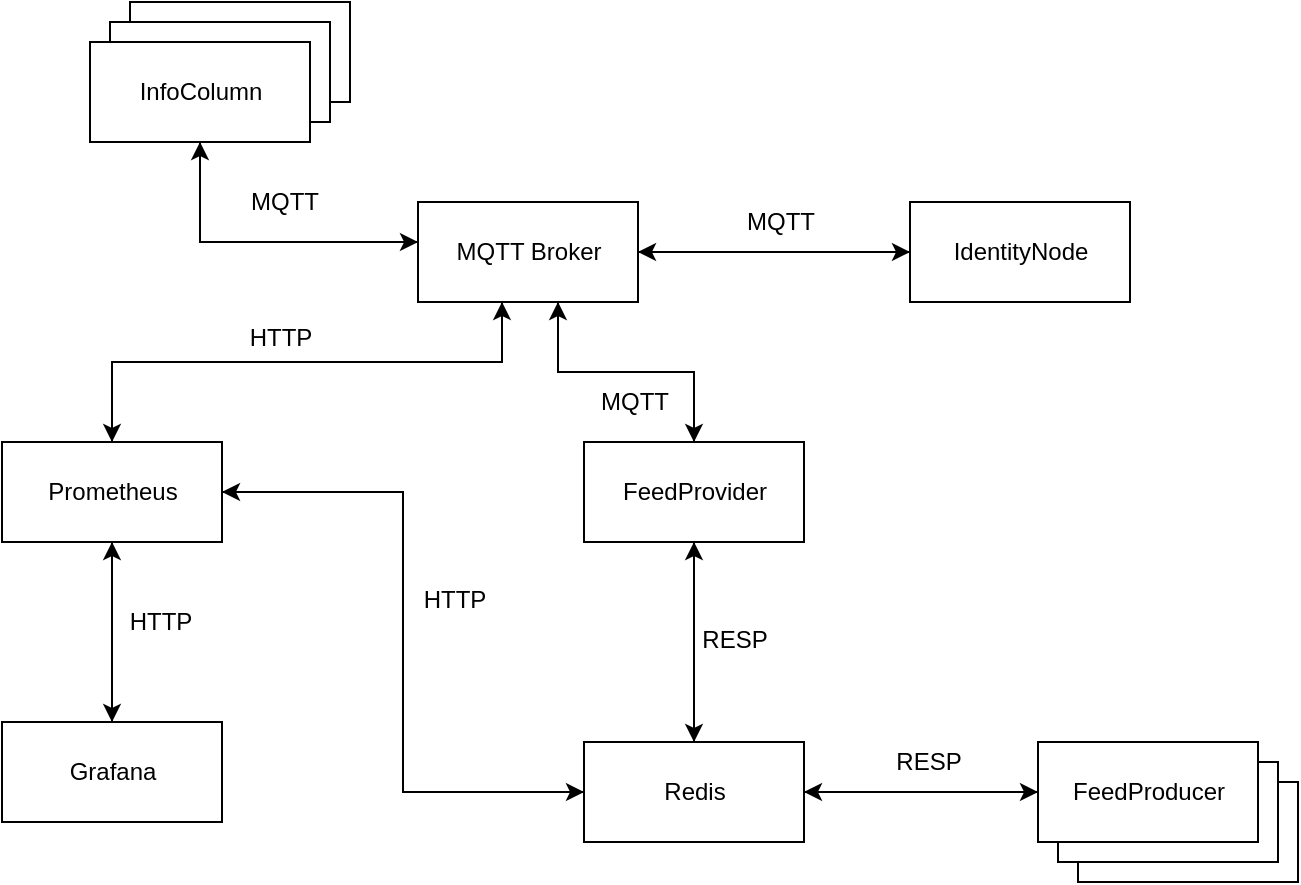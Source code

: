 <mxfile version="12.8.0"><diagram id="UCTG0dD3kAkW0T1cSKc7" name="Page-1"><mxGraphModel dx="1373" dy="599" grid="1" gridSize="10" guides="1" tooltips="1" connect="1" arrows="1" fold="1" page="1" pageScale="1" pageWidth="827" pageHeight="1169" math="0" shadow="0"><root><mxCell id="0"/><mxCell id="1" parent="0"/><mxCell id="7w9OpHekSnMa0K4aASzQ-6" value="InfoColumn" style="html=1;" vertex="1" parent="1"><mxGeometry x="186" y="150" width="110" height="50" as="geometry"/></mxCell><mxCell id="7w9OpHekSnMa0K4aASzQ-7" value="InfoColumn" style="html=1;" vertex="1" parent="1"><mxGeometry x="176" y="160" width="110" height="50" as="geometry"/></mxCell><mxCell id="7w9OpHekSnMa0K4aASzQ-10" style="edgeStyle=orthogonalEdgeStyle;rounded=0;orthogonalLoop=1;jettySize=auto;html=1;" edge="1" parent="1" source="7w9OpHekSnMa0K4aASzQ-8" target="7w9OpHekSnMa0K4aASzQ-9"><mxGeometry relative="1" as="geometry"><Array as="points"><mxPoint x="221" y="270"/></Array></mxGeometry></mxCell><mxCell id="7w9OpHekSnMa0K4aASzQ-8" value="InfoColumn" style="html=1;" vertex="1" parent="1"><mxGeometry x="166" y="170" width="110" height="50" as="geometry"/></mxCell><mxCell id="7w9OpHekSnMa0K4aASzQ-11" style="edgeStyle=orthogonalEdgeStyle;rounded=0;orthogonalLoop=1;jettySize=auto;html=1;entryX=0.5;entryY=1;entryDx=0;entryDy=0;" edge="1" parent="1" source="7w9OpHekSnMa0K4aASzQ-9" target="7w9OpHekSnMa0K4aASzQ-8"><mxGeometry relative="1" as="geometry"><Array as="points"><mxPoint x="221" y="270"/></Array></mxGeometry></mxCell><mxCell id="7w9OpHekSnMa0K4aASzQ-12" value="MQTT" style="text;html=1;align=center;verticalAlign=middle;resizable=0;points=[];labelBackgroundColor=#ffffff;" vertex="1" connectable="0" parent="7w9OpHekSnMa0K4aASzQ-11"><mxGeometry x="-0.016" y="1" relative="1" as="geometry"><mxPoint x="11" y="-21" as="offset"/></mxGeometry></mxCell><mxCell id="7w9OpHekSnMa0K4aASzQ-15" style="edgeStyle=orthogonalEdgeStyle;rounded=0;orthogonalLoop=1;jettySize=auto;html=1;" edge="1" parent="1" source="7w9OpHekSnMa0K4aASzQ-9" target="7w9OpHekSnMa0K4aASzQ-13"><mxGeometry relative="1" as="geometry"/></mxCell><mxCell id="7w9OpHekSnMa0K4aASzQ-18" style="edgeStyle=orthogonalEdgeStyle;rounded=0;orthogonalLoop=1;jettySize=auto;html=1;entryX=0.5;entryY=0;entryDx=0;entryDy=0;" edge="1" parent="1" source="7w9OpHekSnMa0K4aASzQ-9" target="7w9OpHekSnMa0K4aASzQ-17"><mxGeometry relative="1" as="geometry"><Array as="points"><mxPoint x="400" y="335"/><mxPoint x="468" y="335"/></Array></mxGeometry></mxCell><mxCell id="7w9OpHekSnMa0K4aASzQ-36" style="edgeStyle=orthogonalEdgeStyle;rounded=0;orthogonalLoop=1;jettySize=auto;html=1;" edge="1" parent="1" source="7w9OpHekSnMa0K4aASzQ-9" target="7w9OpHekSnMa0K4aASzQ-35"><mxGeometry relative="1" as="geometry"><Array as="points"><mxPoint x="372" y="330"/><mxPoint x="177" y="330"/></Array></mxGeometry></mxCell><mxCell id="7w9OpHekSnMa0K4aASzQ-9" value="MQTT Broker" style="html=1;" vertex="1" parent="1"><mxGeometry x="330" y="250" width="110" height="50" as="geometry"/></mxCell><mxCell id="7w9OpHekSnMa0K4aASzQ-14" style="edgeStyle=orthogonalEdgeStyle;rounded=0;orthogonalLoop=1;jettySize=auto;html=1;" edge="1" parent="1" source="7w9OpHekSnMa0K4aASzQ-13" target="7w9OpHekSnMa0K4aASzQ-9"><mxGeometry relative="1" as="geometry"/></mxCell><mxCell id="7w9OpHekSnMa0K4aASzQ-16" value="MQTT" style="text;html=1;align=center;verticalAlign=middle;resizable=0;points=[];labelBackgroundColor=#ffffff;" vertex="1" connectable="0" parent="7w9OpHekSnMa0K4aASzQ-14"><mxGeometry x="0.2" relative="1" as="geometry"><mxPoint x="16" y="-15" as="offset"/></mxGeometry></mxCell><mxCell id="7w9OpHekSnMa0K4aASzQ-13" value="IdentityNode" style="html=1;" vertex="1" parent="1"><mxGeometry x="576" y="250" width="110" height="50" as="geometry"/></mxCell><mxCell id="7w9OpHekSnMa0K4aASzQ-19" style="edgeStyle=orthogonalEdgeStyle;rounded=0;orthogonalLoop=1;jettySize=auto;html=1;" edge="1" parent="1" source="7w9OpHekSnMa0K4aASzQ-17" target="7w9OpHekSnMa0K4aASzQ-9"><mxGeometry relative="1" as="geometry"><Array as="points"><mxPoint x="468" y="335"/><mxPoint x="400" y="335"/></Array></mxGeometry></mxCell><mxCell id="7w9OpHekSnMa0K4aASzQ-26" style="edgeStyle=orthogonalEdgeStyle;rounded=0;orthogonalLoop=1;jettySize=auto;html=1;" edge="1" parent="1" source="7w9OpHekSnMa0K4aASzQ-17" target="7w9OpHekSnMa0K4aASzQ-21"><mxGeometry relative="1" as="geometry"/></mxCell><mxCell id="7w9OpHekSnMa0K4aASzQ-17" value="FeedProvider" style="html=1;" vertex="1" parent="1"><mxGeometry x="413" y="370" width="110" height="50" as="geometry"/></mxCell><mxCell id="7w9OpHekSnMa0K4aASzQ-20" value="MQTT" style="text;html=1;align=center;verticalAlign=middle;resizable=0;points=[];autosize=1;" vertex="1" parent="1"><mxGeometry x="413" y="340" width="50" height="20" as="geometry"/></mxCell><mxCell id="7w9OpHekSnMa0K4aASzQ-27" style="edgeStyle=orthogonalEdgeStyle;rounded=0;orthogonalLoop=1;jettySize=auto;html=1;" edge="1" parent="1" source="7w9OpHekSnMa0K4aASzQ-21" target="7w9OpHekSnMa0K4aASzQ-17"><mxGeometry relative="1" as="geometry"/></mxCell><mxCell id="7w9OpHekSnMa0K4aASzQ-33" style="edgeStyle=orthogonalEdgeStyle;rounded=0;orthogonalLoop=1;jettySize=auto;html=1;" edge="1" parent="1" source="7w9OpHekSnMa0K4aASzQ-21" target="7w9OpHekSnMa0K4aASzQ-32"><mxGeometry relative="1" as="geometry"/></mxCell><mxCell id="7w9OpHekSnMa0K4aASzQ-68" style="edgeStyle=orthogonalEdgeStyle;rounded=0;orthogonalLoop=1;jettySize=auto;html=1;entryX=1;entryY=0.5;entryDx=0;entryDy=0;" edge="1" parent="1" source="7w9OpHekSnMa0K4aASzQ-21" target="7w9OpHekSnMa0K4aASzQ-35"><mxGeometry relative="1" as="geometry"/></mxCell><mxCell id="7w9OpHekSnMa0K4aASzQ-21" value="Redis" style="html=1;" vertex="1" parent="1"><mxGeometry x="413" y="520" width="110" height="50" as="geometry"/></mxCell><mxCell id="7w9OpHekSnMa0K4aASzQ-30" value="Object" style="html=1;" vertex="1" parent="1"><mxGeometry x="660" y="540" width="110" height="50" as="geometry"/></mxCell><mxCell id="7w9OpHekSnMa0K4aASzQ-31" value="Object" style="html=1;" vertex="1" parent="1"><mxGeometry x="650" y="530" width="110" height="50" as="geometry"/></mxCell><mxCell id="7w9OpHekSnMa0K4aASzQ-34" style="edgeStyle=orthogonalEdgeStyle;rounded=0;orthogonalLoop=1;jettySize=auto;html=1;" edge="1" parent="1" source="7w9OpHekSnMa0K4aASzQ-32" target="7w9OpHekSnMa0K4aASzQ-21"><mxGeometry relative="1" as="geometry"/></mxCell><mxCell id="7w9OpHekSnMa0K4aASzQ-32" value="FeedProducer" style="html=1;" vertex="1" parent="1"><mxGeometry x="640" y="520" width="110" height="50" as="geometry"/></mxCell><mxCell id="7w9OpHekSnMa0K4aASzQ-39" style="edgeStyle=orthogonalEdgeStyle;rounded=0;orthogonalLoop=1;jettySize=auto;html=1;" edge="1" parent="1" source="7w9OpHekSnMa0K4aASzQ-35" target="7w9OpHekSnMa0K4aASzQ-9"><mxGeometry relative="1" as="geometry"><Array as="points"><mxPoint x="177" y="330"/><mxPoint x="372" y="330"/></Array></mxGeometry></mxCell><mxCell id="7w9OpHekSnMa0K4aASzQ-52" style="edgeStyle=orthogonalEdgeStyle;rounded=0;orthogonalLoop=1;jettySize=auto;html=1;" edge="1" parent="1" source="7w9OpHekSnMa0K4aASzQ-35" target="7w9OpHekSnMa0K4aASzQ-40"><mxGeometry relative="1" as="geometry"/></mxCell><mxCell id="7w9OpHekSnMa0K4aASzQ-69" style="edgeStyle=orthogonalEdgeStyle;rounded=0;orthogonalLoop=1;jettySize=auto;html=1;entryX=0;entryY=0.5;entryDx=0;entryDy=0;" edge="1" parent="1" source="7w9OpHekSnMa0K4aASzQ-35" target="7w9OpHekSnMa0K4aASzQ-21"><mxGeometry relative="1" as="geometry"/></mxCell><mxCell id="7w9OpHekSnMa0K4aASzQ-35" value="Prometheus" style="html=1;" vertex="1" parent="1"><mxGeometry x="122" y="370" width="110" height="50" as="geometry"/></mxCell><mxCell id="7w9OpHekSnMa0K4aASzQ-51" style="edgeStyle=orthogonalEdgeStyle;rounded=0;orthogonalLoop=1;jettySize=auto;html=1;" edge="1" parent="1" source="7w9OpHekSnMa0K4aASzQ-40" target="7w9OpHekSnMa0K4aASzQ-35"><mxGeometry relative="1" as="geometry"/></mxCell><mxCell id="7w9OpHekSnMa0K4aASzQ-40" value="Grafana" style="html=1;" vertex="1" parent="1"><mxGeometry x="122" y="510" width="110" height="50" as="geometry"/></mxCell><mxCell id="7w9OpHekSnMa0K4aASzQ-45" value="HTTP" style="text;html=1;align=center;verticalAlign=middle;resizable=0;points=[];autosize=1;" vertex="1" parent="1"><mxGeometry x="236" y="308" width="50" height="20" as="geometry"/></mxCell><mxCell id="7w9OpHekSnMa0K4aASzQ-53" value="HTTP" style="text;html=1;align=center;verticalAlign=middle;resizable=0;points=[];autosize=1;" vertex="1" parent="1"><mxGeometry x="176" y="450" width="50" height="20" as="geometry"/></mxCell><mxCell id="7w9OpHekSnMa0K4aASzQ-72" value="&lt;span style=&quot;color: rgba(0 , 0 , 0 , 0) ; font-family: monospace ; font-size: 0px&quot;&gt;%3CmxGraphModel%3E%3Croot%3E%3CmxCell%20id%3D%220%22%2F%3E%3CmxCell%20id%3D%221%22%20parent%3D%220%22%2F%3E%3CmxCell%20id%3D%222%22%20value%3D%22HTTP%22%20style%3D%22text%3Bhtml%3D1%3Balign%3Dcenter%3BverticalAlign%3Dmiddle%3Bresizable%3D0%3Bpoints%3D%5B%5D%3Bautosize%3D1%3B%22%20vertex%3D%221%22%20parent%3D%221%22%3E%3CmxGeometry%20x%3D%22236%22%20y%3D%22308%22%20width%3D%2250%22%20height%3D%2220%22%20as%3D%22geometry%22%2F%3E%3C%2FmxCell%3E%3C%2Froot%3E%3C%2FmxGraphModel%3E&lt;/span&gt;" style="text;html=1;align=center;verticalAlign=middle;resizable=0;points=[];autosize=1;" vertex="1" parent="1"><mxGeometry x="353" y="439" width="20" height="20" as="geometry"/></mxCell><mxCell id="7w9OpHekSnMa0K4aASzQ-73" value="HTTP" style="text;html=1;align=center;verticalAlign=middle;resizable=0;points=[];autosize=1;" vertex="1" parent="1"><mxGeometry x="323" y="439" width="50" height="20" as="geometry"/></mxCell><mxCell id="7w9OpHekSnMa0K4aASzQ-74" value="RESP" style="text;html=1;align=center;verticalAlign=middle;resizable=0;points=[];autosize=1;" vertex="1" parent="1"><mxGeometry x="463" y="459" width="50" height="20" as="geometry"/></mxCell><mxCell id="7w9OpHekSnMa0K4aASzQ-75" value="RESP" style="text;html=1;align=center;verticalAlign=middle;resizable=0;points=[];autosize=1;" vertex="1" parent="1"><mxGeometry x="560" y="520" width="50" height="20" as="geometry"/></mxCell></root></mxGraphModel></diagram></mxfile>